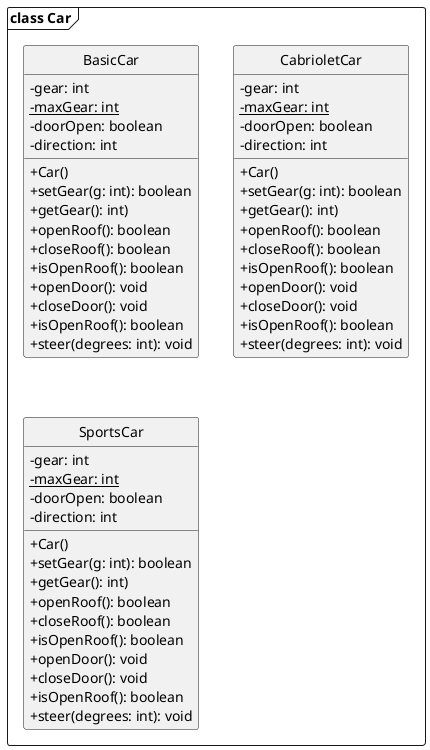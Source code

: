 @startuml
skinparam classAttributeIconSize 0
skinparam backgroundColor transparent
skinparam monochrome true
hide circle
set namespaceSeparator .

frame "class Car" {
class BasicCar {
-gear: int
-maxGear: int {static}
-doorOpen: boolean
-direction: int
+Car()
+setGear(g: int): boolean
+getGear(): int)
+openRoof(): boolean
+closeRoof(): boolean
+isOpenRoof(): boolean
+openDoor(): void
+closeDoor(): void
+isOpenRoof(): boolean
+steer(degrees: int): void
}
class CabrioletCar {
-gear: int
-maxGear: int {static}
-doorOpen: boolean
-direction: int
+Car()
+setGear(g: int): boolean
+getGear(): int)
+openRoof(): boolean
+closeRoof(): boolean
+isOpenRoof(): boolean
+openDoor(): void
+closeDoor(): void
+isOpenRoof(): boolean
+steer(degrees: int): void
}
class SportsCar {
-gear: int
-maxGear: int {static}
-doorOpen: boolean
-direction: int
+Car()
+setGear(g: int): boolean
+getGear(): int)
+openRoof(): boolean
+closeRoof(): boolean
+isOpenRoof(): boolean
+openDoor(): void
+closeDoor(): void
+isOpenRoof(): boolean
+steer(degrees: int): void
}

}
@enduml